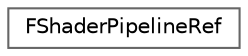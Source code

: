 digraph "Graphical Class Hierarchy"
{
 // INTERACTIVE_SVG=YES
 // LATEX_PDF_SIZE
  bgcolor="transparent";
  edge [fontname=Helvetica,fontsize=10,labelfontname=Helvetica,labelfontsize=10];
  node [fontname=Helvetica,fontsize=10,shape=box,height=0.2,width=0.4];
  rankdir="LR";
  Node0 [id="Node000000",label="FShaderPipelineRef",height=0.2,width=0.4,color="grey40", fillcolor="white", style="filled",URL="$dc/d6d/classFShaderPipelineRef.html",tooltip=" "];
}
